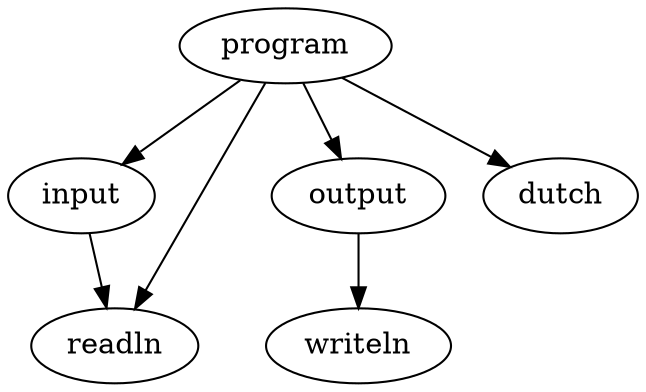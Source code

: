 digraph call_graph {
  program;
  input -> readln;
  output -> writeln;
  program -> dutch;
  program -> input;
  program -> output;
  program -> readln;
}
